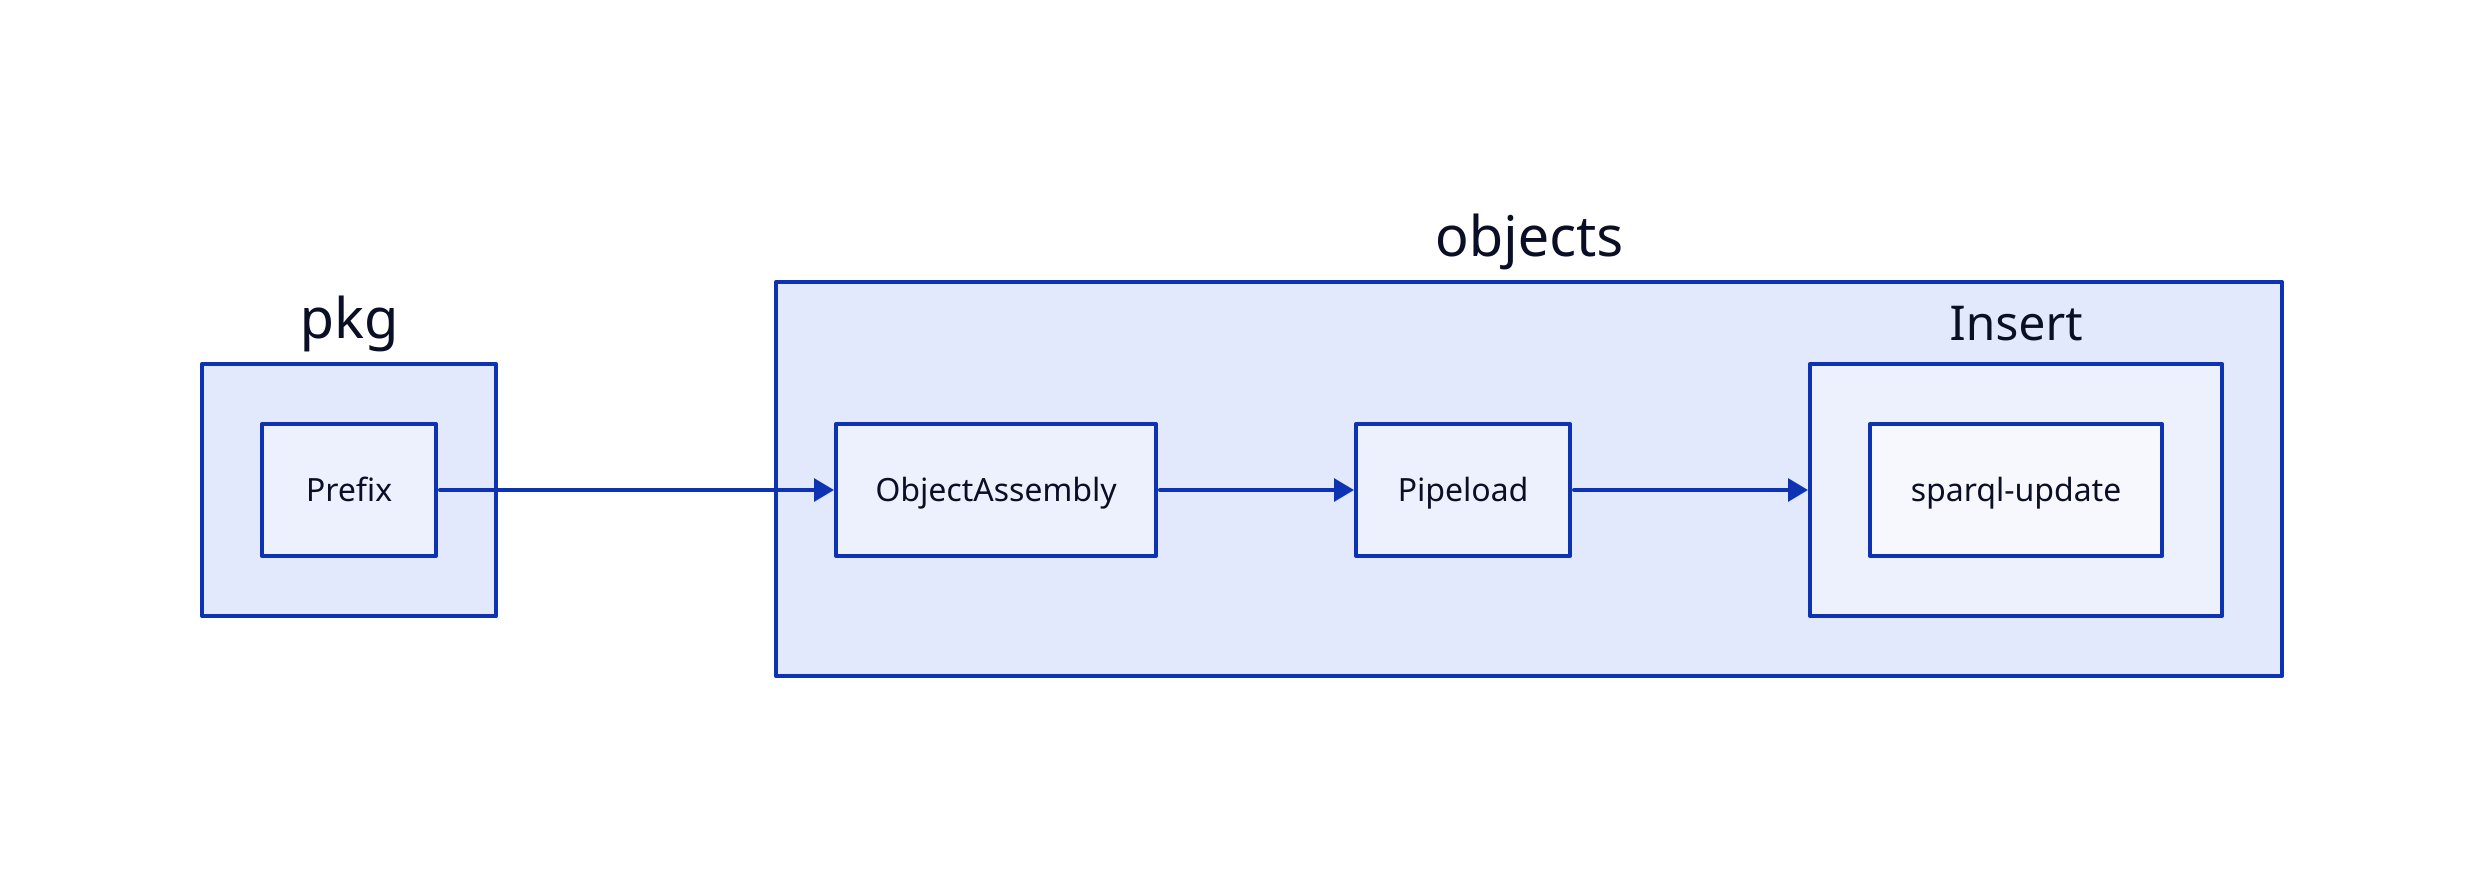 direction: right
pkg.Prefix -> objects.ObjectAssembly -> objects.Pipeload -> objects.Insert

objects.Insert: {
|md sparql-update |}

